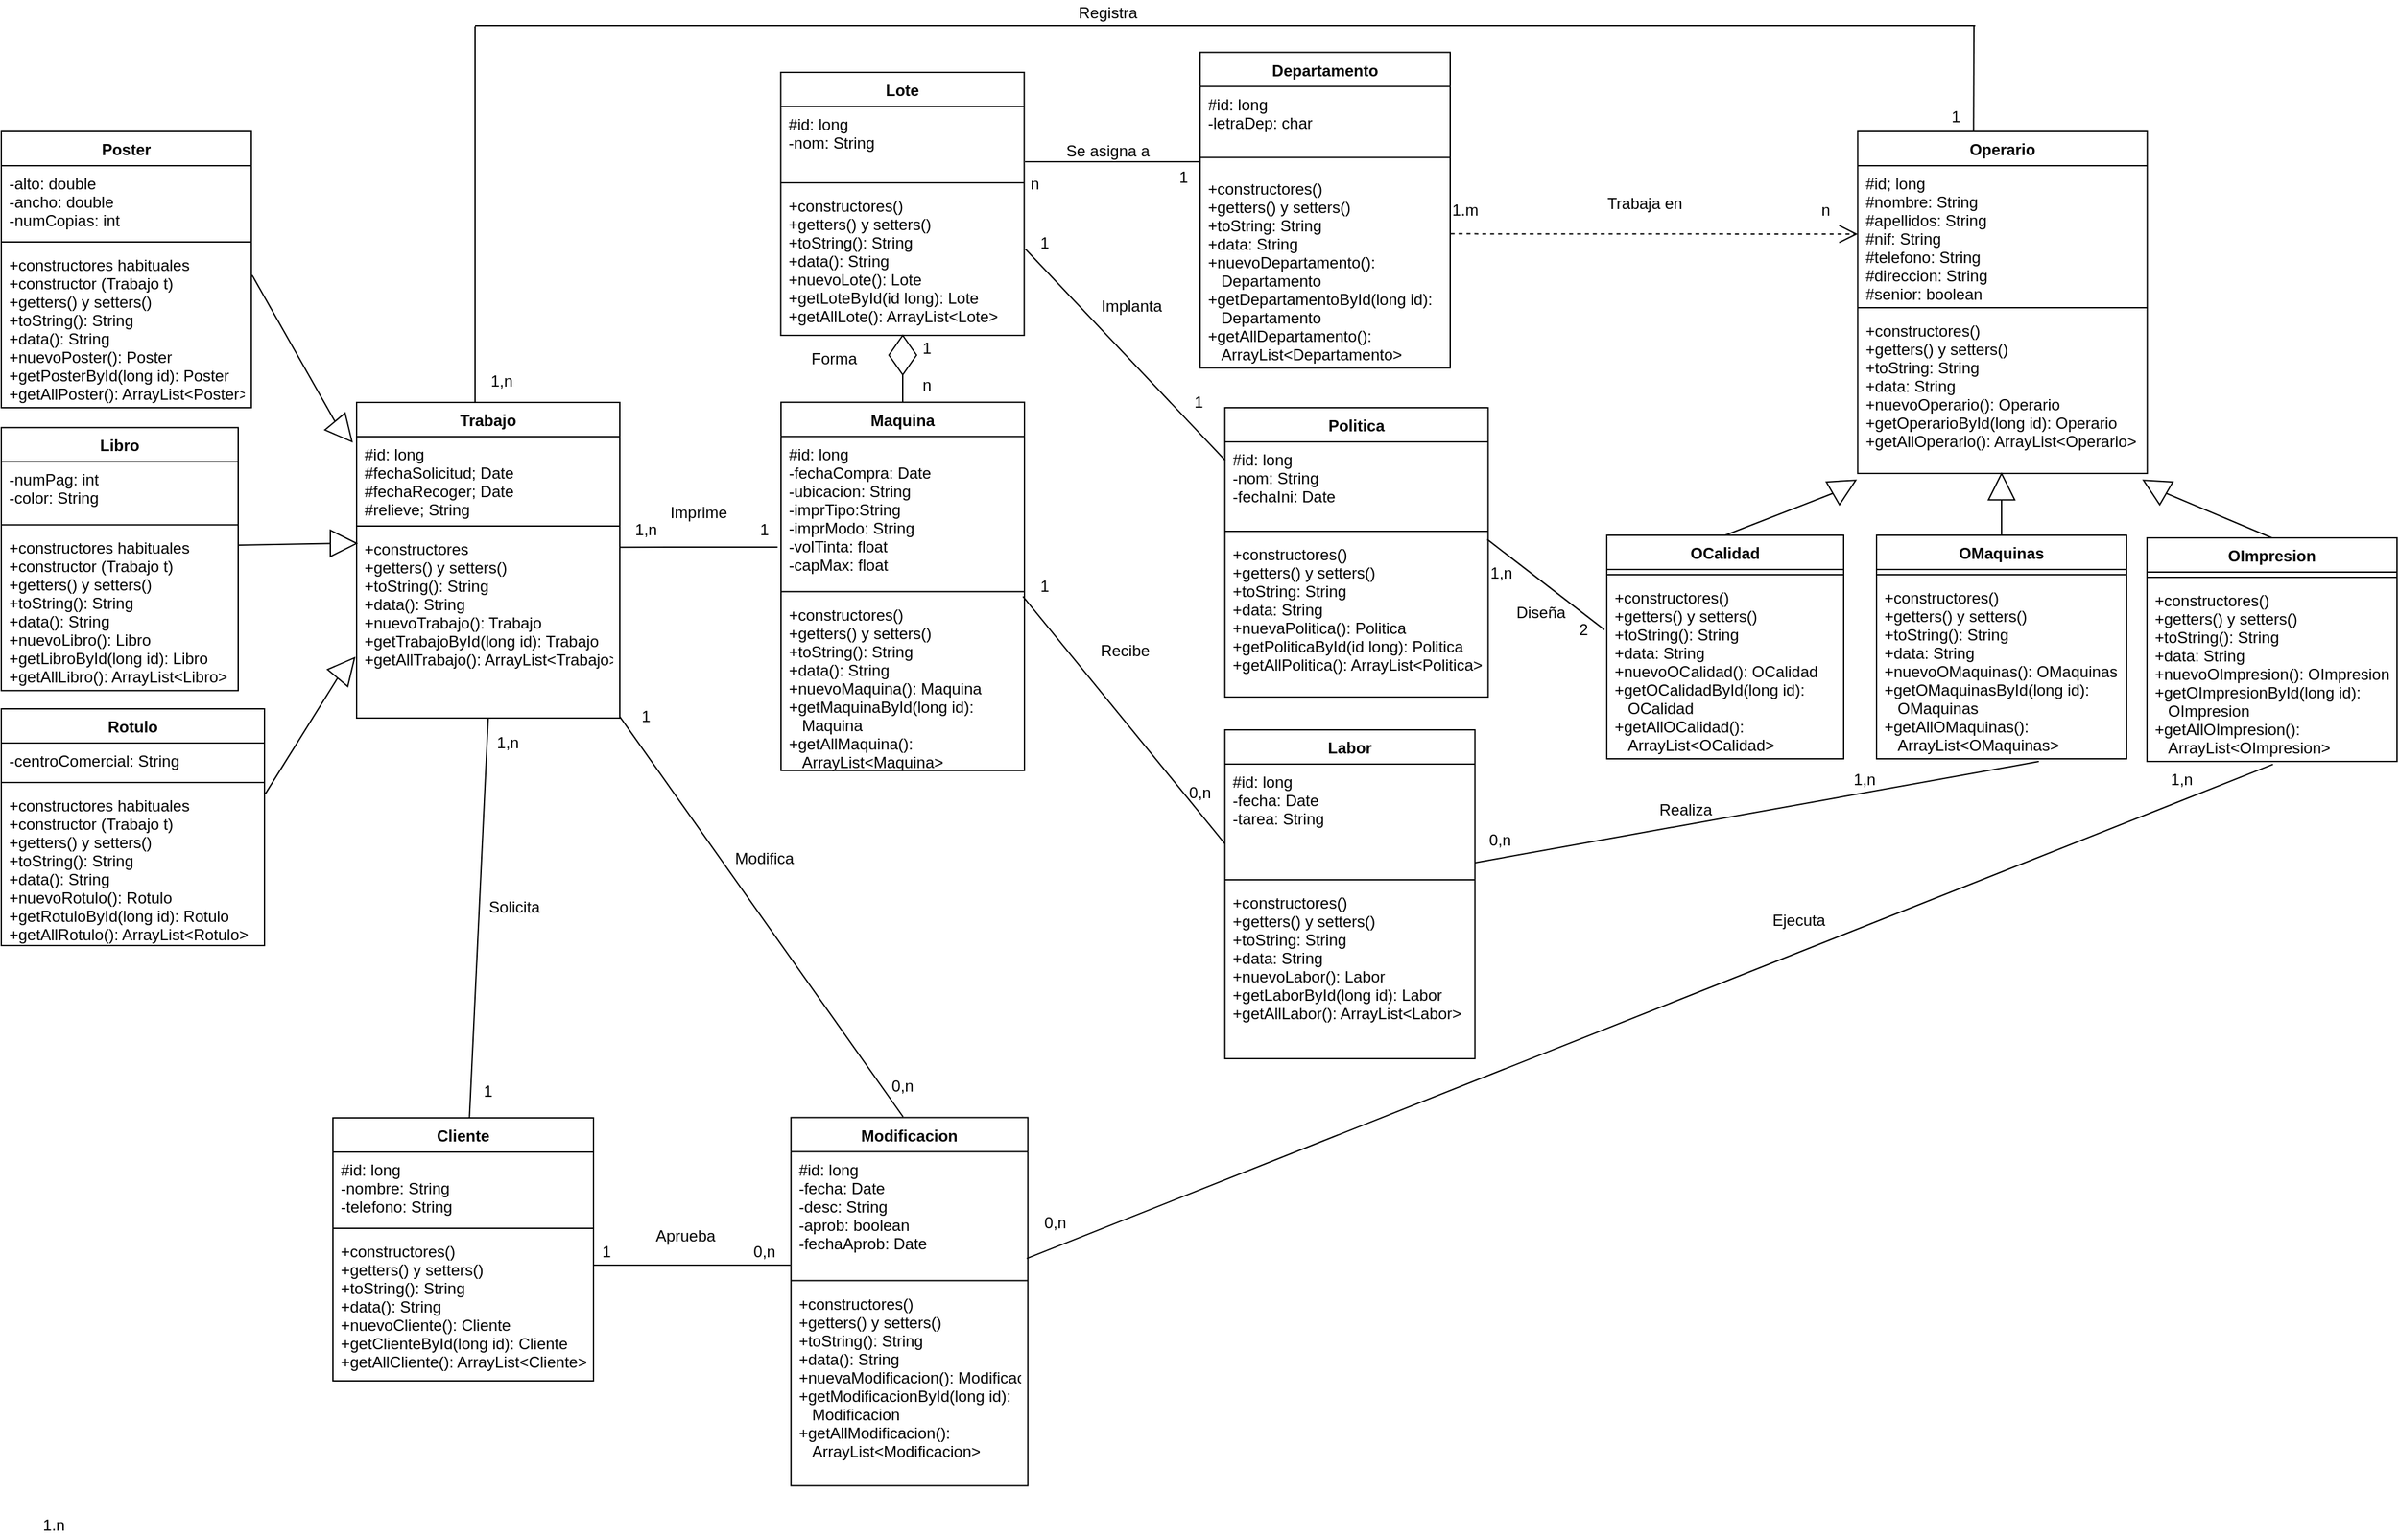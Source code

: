 <mxfile version="12.3.0" type="device" pages="1"><diagram id="FINPR5G2HzoAXYaAKj14" name="Page-1"><mxGraphModel dx="3690" dy="1213" grid="1" gridSize="10" guides="1" tooltips="1" connect="1" arrows="1" fold="1" page="1" pageScale="1" pageWidth="3300" pageHeight="2339" math="0" shadow="0"><root><mxCell id="0"/><mxCell id="1" parent="0"/><mxCell id="1oXscA4LE7z4bwvGvyT2-3" value="Trabajo" style="swimlane;fontStyle=1;align=center;verticalAlign=top;childLayout=stackLayout;horizontal=1;startSize=26;horizontalStack=0;resizeParent=1;resizeParentMax=0;resizeLast=0;collapsible=1;marginBottom=0;" parent="1" vertex="1"><mxGeometry x="350" y="336" width="200" height="240" as="geometry"><mxRectangle x="310" y="308" width="70" height="26" as="alternateBounds"/></mxGeometry></mxCell><mxCell id="1oXscA4LE7z4bwvGvyT2-4" value="#id: long&#10;#fechaSolicitud; Date&#10;#fechaRecoger; Date&#10;#relieve; String&#10;" style="text;strokeColor=none;fillColor=none;align=left;verticalAlign=top;spacingLeft=4;spacingRight=4;overflow=hidden;rotatable=0;points=[[0,0.5],[1,0.5]];portConstraint=eastwest;" parent="1oXscA4LE7z4bwvGvyT2-3" vertex="1"><mxGeometry y="26" width="200" height="64" as="geometry"/></mxCell><mxCell id="1oXscA4LE7z4bwvGvyT2-5" value="" style="line;strokeWidth=1;fillColor=none;align=left;verticalAlign=middle;spacingTop=-1;spacingLeft=3;spacingRight=3;rotatable=0;labelPosition=right;points=[];portConstraint=eastwest;" parent="1oXscA4LE7z4bwvGvyT2-3" vertex="1"><mxGeometry y="90" width="200" height="8" as="geometry"/></mxCell><mxCell id="1oXscA4LE7z4bwvGvyT2-6" value="+constructores&#10;+getters() y setters()&#10;+toString(): String&#10;+data(): String&#10;+nuevoTrabajo(): Trabajo&#10;+getTrabajoById(long id): Trabajo&#10;+getAllTrabajo(): ArrayList&lt;Trabajo&gt;" style="text;strokeColor=none;fillColor=none;align=left;verticalAlign=top;spacingLeft=4;spacingRight=4;overflow=hidden;rotatable=0;points=[[0,0.5],[1,0.5]];portConstraint=eastwest;" parent="1oXscA4LE7z4bwvGvyT2-3" vertex="1"><mxGeometry y="98" width="200" height="142" as="geometry"/></mxCell><mxCell id="1oXscA4LE7z4bwvGvyT2-8" value="Rotulo" style="swimlane;fontStyle=1;align=center;verticalAlign=top;childLayout=stackLayout;horizontal=1;startSize=26;horizontalStack=0;resizeParent=1;resizeParentMax=0;resizeLast=0;collapsible=1;marginBottom=0;" parent="1" vertex="1"><mxGeometry x="80" y="569" width="200" height="180" as="geometry"><mxRectangle x="85" y="520" width="70" height="26" as="alternateBounds"/></mxGeometry></mxCell><mxCell id="1oXscA4LE7z4bwvGvyT2-9" value="-centroComercial: String" style="text;strokeColor=none;fillColor=none;align=left;verticalAlign=top;spacingLeft=4;spacingRight=4;overflow=hidden;rotatable=0;points=[[0,0.5],[1,0.5]];portConstraint=eastwest;" parent="1oXscA4LE7z4bwvGvyT2-8" vertex="1"><mxGeometry y="26" width="200" height="26" as="geometry"/></mxCell><mxCell id="1oXscA4LE7z4bwvGvyT2-10" value="" style="line;strokeWidth=1;fillColor=none;align=left;verticalAlign=middle;spacingTop=-1;spacingLeft=3;spacingRight=3;rotatable=0;labelPosition=right;points=[];portConstraint=eastwest;" parent="1oXscA4LE7z4bwvGvyT2-8" vertex="1"><mxGeometry y="52" width="200" height="8" as="geometry"/></mxCell><mxCell id="1oXscA4LE7z4bwvGvyT2-11" value="+constructores habituales&#10;+constructor (Trabajo t)&#10;+getters() y setters()&#10;+toString(): String&#10;+data(): String&#10;+nuevoRotulo(): Rotulo&#10;+getRotuloById(long id): Rotulo&#10;+getAllRotulo(): ArrayList&lt;Rotulo&gt;" style="text;strokeColor=none;fillColor=none;align=left;verticalAlign=top;spacingLeft=4;spacingRight=4;overflow=hidden;rotatable=0;points=[[0,0.5],[1,0.5]];portConstraint=eastwest;" parent="1oXscA4LE7z4bwvGvyT2-8" vertex="1"><mxGeometry y="60" width="200" height="120" as="geometry"/></mxCell><mxCell id="1oXscA4LE7z4bwvGvyT2-12" value="Poster&#10;" style="swimlane;fontStyle=1;align=center;verticalAlign=top;childLayout=stackLayout;horizontal=1;startSize=26;horizontalStack=0;resizeParent=1;resizeParentMax=0;resizeLast=0;collapsible=1;marginBottom=0;" parent="1" vertex="1"><mxGeometry x="80" y="130" width="190" height="210" as="geometry"><mxRectangle x="80" y="80" width="70" height="26" as="alternateBounds"/></mxGeometry></mxCell><mxCell id="1oXscA4LE7z4bwvGvyT2-13" value="-alto: double&#10;-ancho: double&#10;-numCopias: int" style="text;strokeColor=none;fillColor=none;align=left;verticalAlign=top;spacingLeft=4;spacingRight=4;overflow=hidden;rotatable=0;points=[[0,0.5],[1,0.5]];portConstraint=eastwest;" parent="1oXscA4LE7z4bwvGvyT2-12" vertex="1"><mxGeometry y="26" width="190" height="54" as="geometry"/></mxCell><mxCell id="1oXscA4LE7z4bwvGvyT2-14" value="" style="line;strokeWidth=1;fillColor=none;align=left;verticalAlign=middle;spacingTop=-1;spacingLeft=3;spacingRight=3;rotatable=0;labelPosition=right;points=[];portConstraint=eastwest;" parent="1oXscA4LE7z4bwvGvyT2-12" vertex="1"><mxGeometry y="80" width="190" height="8" as="geometry"/></mxCell><mxCell id="1oXscA4LE7z4bwvGvyT2-15" value="+constructores habituales&#10;+constructor (Trabajo t)&#10;+getters() y setters()&#10;+toString(): String&#10;+data(): String&#10;+nuevoPoster(): Poster&#10;+getPosterById(long id): Poster&#10;+getAllPoster(): ArrayList&lt;Poster&gt;" style="text;strokeColor=none;fillColor=none;align=left;verticalAlign=top;spacingLeft=4;spacingRight=4;overflow=hidden;rotatable=0;points=[[0,0.5],[1,0.5]];portConstraint=eastwest;" parent="1oXscA4LE7z4bwvGvyT2-12" vertex="1"><mxGeometry y="88" width="190" height="122" as="geometry"/></mxCell><mxCell id="1oXscA4LE7z4bwvGvyT2-27" value="Cliente" style="swimlane;fontStyle=1;align=center;verticalAlign=top;childLayout=stackLayout;horizontal=1;startSize=26;horizontalStack=0;resizeParent=1;resizeParentMax=0;resizeLast=0;collapsible=1;marginBottom=0;" parent="1" vertex="1"><mxGeometry x="332" y="880" width="198" height="200" as="geometry"><mxRectangle x="380" y="20" width="70" height="26" as="alternateBounds"/></mxGeometry></mxCell><mxCell id="1oXscA4LE7z4bwvGvyT2-31" value="#id: long&#10;-nombre: String&#10;-telefono: String" style="text;strokeColor=none;fillColor=none;align=left;verticalAlign=top;spacingLeft=4;spacingRight=4;overflow=hidden;rotatable=0;points=[[0,0.5],[1,0.5]];portConstraint=eastwest;" parent="1oXscA4LE7z4bwvGvyT2-27" vertex="1"><mxGeometry y="26" width="198" height="54" as="geometry"/></mxCell><mxCell id="1oXscA4LE7z4bwvGvyT2-29" value="" style="line;strokeWidth=1;fillColor=none;align=left;verticalAlign=middle;spacingTop=-1;spacingLeft=3;spacingRight=3;rotatable=0;labelPosition=right;points=[];portConstraint=eastwest;" parent="1oXscA4LE7z4bwvGvyT2-27" vertex="1"><mxGeometry y="80" width="198" height="8" as="geometry"/></mxCell><mxCell id="1oXscA4LE7z4bwvGvyT2-30" value="+constructores()&#10;+getters() y setters()&#10;+toString(): String&#10;+data(): String&#10;+nuevoCliente(): Cliente&#10;+getClienteById(long id): Cliente&#10;+getAllCliente(): ArrayList&lt;Cliente&gt;" style="text;strokeColor=none;fillColor=none;align=left;verticalAlign=top;spacingLeft=4;spacingRight=4;overflow=hidden;rotatable=0;points=[[0,0.5],[1,0.5]];portConstraint=eastwest;" parent="1oXscA4LE7z4bwvGvyT2-27" vertex="1"><mxGeometry y="88" width="198" height="112" as="geometry"/></mxCell><mxCell id="1oXscA4LE7z4bwvGvyT2-33" value="Maquina" style="swimlane;fontStyle=1;align=center;verticalAlign=top;childLayout=stackLayout;horizontal=1;startSize=26;horizontalStack=0;resizeParent=1;resizeParentMax=0;resizeLast=0;collapsible=1;marginBottom=0;" parent="1" vertex="1"><mxGeometry x="672.5" y="335.9" width="185" height="280" as="geometry"><mxRectangle x="580" y="304.9" width="80" height="26" as="alternateBounds"/></mxGeometry></mxCell><mxCell id="1oXscA4LE7z4bwvGvyT2-34" value="#id: long&#10;-fechaCompra: Date&#10;-ubicacion: String&#10;-imprTipo:String&#10;-imprModo: String&#10;-volTinta: float&#10;-capMax: float&#10;&#10;&#10;" style="text;strokeColor=none;fillColor=none;align=left;verticalAlign=top;spacingLeft=4;spacingRight=4;overflow=hidden;rotatable=0;points=[[0,0.5],[1,0.5]];portConstraint=eastwest;" parent="1oXscA4LE7z4bwvGvyT2-33" vertex="1"><mxGeometry y="26" width="185" height="114" as="geometry"/></mxCell><mxCell id="1oXscA4LE7z4bwvGvyT2-35" value="" style="line;strokeWidth=1;fillColor=none;align=left;verticalAlign=middle;spacingTop=-1;spacingLeft=3;spacingRight=3;rotatable=0;labelPosition=right;points=[];portConstraint=eastwest;" parent="1oXscA4LE7z4bwvGvyT2-33" vertex="1"><mxGeometry y="140" width="185" height="8" as="geometry"/></mxCell><mxCell id="1oXscA4LE7z4bwvGvyT2-36" value="+constructores()&#10;+getters() y setters()&#10;+toString(): String&#10;+data(): String&#10;+nuevoMaquina(): Maquina&#10;+getMaquinaById(long id): &#10;   Maquina&#10;+getAllMaquina(): &#10;   ArrayList&lt;Maquina&gt;&#10;" style="text;strokeColor=none;fillColor=none;align=left;verticalAlign=top;spacingLeft=4;spacingRight=4;overflow=hidden;rotatable=0;points=[[0,0.5],[1,0.5]];portConstraint=eastwest;" parent="1oXscA4LE7z4bwvGvyT2-33" vertex="1"><mxGeometry y="148" width="185" height="132" as="geometry"/></mxCell><mxCell id="1oXscA4LE7z4bwvGvyT2-38" value="Lote" style="swimlane;fontStyle=1;align=center;verticalAlign=top;childLayout=stackLayout;horizontal=1;startSize=26;horizontalStack=0;resizeParent=1;resizeParentMax=0;resizeLast=0;collapsible=1;marginBottom=0;" parent="1" vertex="1"><mxGeometry x="672.3" y="85" width="185" height="200" as="geometry"><mxRectangle x="559.8" y="80" width="60" height="26" as="alternateBounds"/></mxGeometry></mxCell><mxCell id="1oXscA4LE7z4bwvGvyT2-39" value="#id: long&#10;-nom: String&#10;" style="text;strokeColor=none;fillColor=none;align=left;verticalAlign=top;spacingLeft=4;spacingRight=4;overflow=hidden;rotatable=0;points=[[0,0.5],[1,0.5]];portConstraint=eastwest;" parent="1oXscA4LE7z4bwvGvyT2-38" vertex="1"><mxGeometry y="26" width="185" height="54" as="geometry"/></mxCell><mxCell id="1oXscA4LE7z4bwvGvyT2-40" value="" style="line;strokeWidth=1;fillColor=none;align=left;verticalAlign=middle;spacingTop=-1;spacingLeft=3;spacingRight=3;rotatable=0;labelPosition=right;points=[];portConstraint=eastwest;" parent="1oXscA4LE7z4bwvGvyT2-38" vertex="1"><mxGeometry y="80" width="185" height="8" as="geometry"/></mxCell><mxCell id="1oXscA4LE7z4bwvGvyT2-41" value="+constructores()&#10;+getters() y setters()&#10;+toString(): String&#10;+data(): String&#10;+nuevoLote(): Lote&#10;+getLoteById(id long): Lote&#10;+getAllLote(): ArrayList&lt;Lote&gt;" style="text;strokeColor=none;fillColor=none;align=left;verticalAlign=top;spacingLeft=4;spacingRight=4;overflow=hidden;rotatable=0;points=[[0,0.5],[1,0.5]];portConstraint=eastwest;" parent="1oXscA4LE7z4bwvGvyT2-38" vertex="1"><mxGeometry y="88" width="185" height="112" as="geometry"/></mxCell><mxCell id="B73v2lXdH34x8dakDg6a-5" value="Libro" style="swimlane;fontStyle=1;align=center;verticalAlign=top;childLayout=stackLayout;horizontal=1;startSize=26;horizontalStack=0;resizeParent=1;resizeParentMax=0;resizeLast=0;collapsible=1;marginBottom=0;" parent="1" vertex="1"><mxGeometry x="80" y="355.1" width="180" height="200" as="geometry"><mxRectangle x="85" y="308.1" width="60" height="26" as="alternateBounds"/></mxGeometry></mxCell><mxCell id="B73v2lXdH34x8dakDg6a-6" value="-numPag: int&#10;-color: String" style="text;strokeColor=none;fillColor=none;align=left;verticalAlign=top;spacingLeft=4;spacingRight=4;overflow=hidden;rotatable=0;points=[[0,0.5],[1,0.5]];portConstraint=eastwest;" parent="B73v2lXdH34x8dakDg6a-5" vertex="1"><mxGeometry y="26" width="180" height="44" as="geometry"/></mxCell><mxCell id="B73v2lXdH34x8dakDg6a-7" value="" style="line;strokeWidth=1;fillColor=none;align=left;verticalAlign=middle;spacingTop=-1;spacingLeft=3;spacingRight=3;rotatable=0;labelPosition=right;points=[];portConstraint=eastwest;" parent="B73v2lXdH34x8dakDg6a-5" vertex="1"><mxGeometry y="70" width="180" height="8" as="geometry"/></mxCell><mxCell id="B73v2lXdH34x8dakDg6a-8" value="+constructores habituales&#10;+constructor (Trabajo t)&#10;+getters() y setters()&#10;+toString(): String&#10;+data(): String&#10;+nuevoLibro(): Libro&#10;+getLibroById(long id): Libro&#10;+getAllLibro(): ArrayList&lt;Libro&gt;" style="text;strokeColor=none;fillColor=none;align=left;verticalAlign=top;spacingLeft=4;spacingRight=4;overflow=hidden;rotatable=0;points=[[0,0.5],[1,0.5]];portConstraint=eastwest;" parent="B73v2lXdH34x8dakDg6a-5" vertex="1"><mxGeometry y="78" width="180" height="122" as="geometry"/></mxCell><mxCell id="B73v2lXdH34x8dakDg6a-9" value="Departamento" style="swimlane;fontStyle=1;align=center;verticalAlign=top;childLayout=stackLayout;horizontal=1;startSize=26;horizontalStack=0;resizeParent=1;resizeParentMax=0;resizeLast=0;collapsible=1;marginBottom=0;" parent="1" vertex="1"><mxGeometry x="991" y="69.8" width="190" height="240" as="geometry"><mxRectangle x="820" y="79.8" width="110" height="26" as="alternateBounds"/></mxGeometry></mxCell><mxCell id="B73v2lXdH34x8dakDg6a-10" value="#id: long&#10;-letraDep: char" style="text;strokeColor=none;fillColor=none;align=left;verticalAlign=top;spacingLeft=4;spacingRight=4;overflow=hidden;rotatable=0;points=[[0,0.5],[1,0.5]];portConstraint=eastwest;" parent="B73v2lXdH34x8dakDg6a-9" vertex="1"><mxGeometry y="26" width="190" height="44" as="geometry"/></mxCell><mxCell id="B73v2lXdH34x8dakDg6a-11" value="" style="line;strokeWidth=1;fillColor=none;align=left;verticalAlign=middle;spacingTop=-1;spacingLeft=3;spacingRight=3;rotatable=0;labelPosition=right;points=[];portConstraint=eastwest;" parent="B73v2lXdH34x8dakDg6a-9" vertex="1"><mxGeometry y="70" width="190" height="20" as="geometry"/></mxCell><mxCell id="B73v2lXdH34x8dakDg6a-12" value="+constructores()&#10;+getters() y setters()&#10;+toString: String&#10;+data: String&#10;+nuevoDepartamento(): &#10;   Departamento&#10;+getDepartamentoById(long id):&#10;   Departamento&#10;+getAllDepartamento():&#10;   ArrayList&lt;Departamento&gt;" style="text;strokeColor=none;fillColor=none;align=left;verticalAlign=top;spacingLeft=4;spacingRight=4;overflow=hidden;rotatable=0;points=[[0,0.5],[1,0.5]];portConstraint=eastwest;" parent="B73v2lXdH34x8dakDg6a-9" vertex="1"><mxGeometry y="90" width="190" height="150" as="geometry"/></mxCell><mxCell id="B73v2lXdH34x8dakDg6a-13" value="Operario" style="swimlane;fontStyle=1;align=center;verticalAlign=top;childLayout=stackLayout;horizontal=1;startSize=26;horizontalStack=0;resizeParent=1;resizeParentMax=0;resizeLast=0;collapsible=1;marginBottom=0;" parent="1" vertex="1"><mxGeometry x="1490.7" y="130" width="220" height="260" as="geometry"><mxRectangle x="1055.2" y="282" width="80" height="26" as="alternateBounds"/></mxGeometry></mxCell><mxCell id="B73v2lXdH34x8dakDg6a-14" value="#id; long&#10;#nombre: String&#10;#apellidos: String&#10;#nif: String&#10;#telefono: String&#10;#direccion: String&#10;#senior: boolean" style="text;strokeColor=none;fillColor=none;align=left;verticalAlign=top;spacingLeft=4;spacingRight=4;overflow=hidden;rotatable=0;points=[[0,0.5],[1,0.5]];portConstraint=eastwest;" parent="B73v2lXdH34x8dakDg6a-13" vertex="1"><mxGeometry y="26" width="220" height="104" as="geometry"/></mxCell><mxCell id="B73v2lXdH34x8dakDg6a-15" value="" style="line;strokeWidth=1;fillColor=none;align=left;verticalAlign=middle;spacingTop=-1;spacingLeft=3;spacingRight=3;rotatable=0;labelPosition=right;points=[];portConstraint=eastwest;" parent="B73v2lXdH34x8dakDg6a-13" vertex="1"><mxGeometry y="130" width="220" height="8" as="geometry"/></mxCell><mxCell id="B73v2lXdH34x8dakDg6a-16" value="+constructores()&#10;+getters() y setters()&#10;+toString: String&#10;+data: String&#10;+nuevoOperario(): Operario&#10;+getOperarioById(long id): Operario&#10;+getAllOperario(): ArrayList&lt;Operario&gt;" style="text;strokeColor=none;fillColor=none;align=left;verticalAlign=top;spacingLeft=4;spacingRight=4;overflow=hidden;rotatable=0;points=[[0,0.5],[1,0.5]];portConstraint=eastwest;" parent="B73v2lXdH34x8dakDg6a-13" vertex="1"><mxGeometry y="138" width="220" height="122" as="geometry"/></mxCell><mxCell id="B73v2lXdH34x8dakDg6a-17" value="OImpresion" style="swimlane;fontStyle=1;align=center;verticalAlign=top;childLayout=stackLayout;horizontal=1;startSize=26;horizontalStack=0;resizeParent=1;resizeParentMax=0;resizeLast=0;collapsible=1;marginBottom=0;" parent="1" vertex="1"><mxGeometry x="1710.5" y="439" width="190" height="170" as="geometry"><mxRectangle x="849.8" y="470" width="130" height="26" as="alternateBounds"/></mxGeometry></mxCell><mxCell id="B73v2lXdH34x8dakDg6a-19" value="" style="line;strokeWidth=1;fillColor=none;align=left;verticalAlign=middle;spacingTop=-1;spacingLeft=3;spacingRight=3;rotatable=0;labelPosition=right;points=[];portConstraint=eastwest;" parent="B73v2lXdH34x8dakDg6a-17" vertex="1"><mxGeometry y="26" width="190" height="8" as="geometry"/></mxCell><mxCell id="B73v2lXdH34x8dakDg6a-20" value="+constructores()&#10;+getters() y setters()&#10;+toString(): String&#10;+data: String&#10;+nuevoOImpresion(): OImpresion&#10;+getOImpresionById(long id):&#10;   OImpresion&#10;+getAllOImpresion(): &#10;   ArrayList&lt;OImpresion&gt;" style="text;strokeColor=none;fillColor=none;align=left;verticalAlign=top;spacingLeft=4;spacingRight=4;overflow=hidden;rotatable=0;points=[[0,0.5],[1,0.5]];portConstraint=eastwest;" parent="B73v2lXdH34x8dakDg6a-17" vertex="1"><mxGeometry y="34" width="190" height="136" as="geometry"/></mxCell><mxCell id="B73v2lXdH34x8dakDg6a-22" value="OMaquinas" style="swimlane;fontStyle=1;align=center;verticalAlign=top;childLayout=stackLayout;horizontal=1;startSize=26;horizontalStack=0;resizeParent=1;resizeParentMax=0;resizeLast=0;collapsible=1;marginBottom=0;" parent="1" vertex="1"><mxGeometry x="1505" y="437" width="190" height="170" as="geometry"><mxRectangle x="1025.2" y="472" width="130" height="26" as="alternateBounds"/></mxGeometry></mxCell><mxCell id="B73v2lXdH34x8dakDg6a-24" value="" style="line;strokeWidth=1;fillColor=none;align=left;verticalAlign=middle;spacingTop=-1;spacingLeft=3;spacingRight=3;rotatable=0;labelPosition=right;points=[];portConstraint=eastwest;" parent="B73v2lXdH34x8dakDg6a-22" vertex="1"><mxGeometry y="26" width="190" height="8" as="geometry"/></mxCell><mxCell id="B73v2lXdH34x8dakDg6a-25" value="+constructores()&#10;+getters() y setters()&#10;+toString(): String&#10;+data: String&#10;+nuevoOMaquinas(): OMaquinas&#10;+getOMaquinasById(long id):&#10;   OMaquinas&#10;+getAllOMaquinas(): &#10;   ArrayList&lt;OMaquinas&gt;&#10;" style="text;strokeColor=none;fillColor=none;align=left;verticalAlign=top;spacingLeft=4;spacingRight=4;overflow=hidden;rotatable=0;points=[[0,0.5],[1,0.5]];portConstraint=eastwest;" parent="B73v2lXdH34x8dakDg6a-22" vertex="1"><mxGeometry y="34" width="190" height="136" as="geometry"/></mxCell><mxCell id="B73v2lXdH34x8dakDg6a-26" value="OCalidad" style="swimlane;fontStyle=1;align=center;verticalAlign=top;childLayout=stackLayout;horizontal=1;startSize=26;horizontalStack=0;resizeParent=1;resizeParentMax=0;resizeLast=0;collapsible=1;marginBottom=0;" parent="1" vertex="1"><mxGeometry x="1300" y="437" width="180" height="170" as="geometry"><mxRectangle x="1240" y="470" width="120" height="26" as="alternateBounds"/></mxGeometry></mxCell><mxCell id="B73v2lXdH34x8dakDg6a-28" value="" style="line;strokeWidth=1;fillColor=none;align=left;verticalAlign=middle;spacingTop=-1;spacingLeft=3;spacingRight=3;rotatable=0;labelPosition=right;points=[];portConstraint=eastwest;" parent="B73v2lXdH34x8dakDg6a-26" vertex="1"><mxGeometry y="26" width="180" height="8" as="geometry"/></mxCell><mxCell id="B73v2lXdH34x8dakDg6a-29" value="+constructores()&#10;+getters() y setters()&#10;+toString(): String&#10;+data: String&#10;+nuevoOCalidad(): OCalidad&#10;+getOCalidadById(long id):&#10;   OCalidad&#10;+getAllOCalidad(): &#10;   ArrayList&lt;OCalidad&gt;" style="text;strokeColor=none;fillColor=none;align=left;verticalAlign=top;spacingLeft=4;spacingRight=4;overflow=hidden;rotatable=0;points=[[0,0.5],[1,0.5]];portConstraint=eastwest;" parent="B73v2lXdH34x8dakDg6a-26" vertex="1"><mxGeometry y="34" width="180" height="136" as="geometry"/></mxCell><mxCell id="B73v2lXdH34x8dakDg6a-30" value="Labor" style="swimlane;fontStyle=1;align=center;verticalAlign=top;childLayout=stackLayout;horizontal=1;startSize=26;horizontalStack=0;resizeParent=1;resizeParentMax=0;resizeLast=0;collapsible=1;marginBottom=0;" parent="1" vertex="1"><mxGeometry x="1009.8" y="585" width="190" height="250" as="geometry"><mxRectangle x="835.3" y="584" width="60" height="26" as="alternateBounds"/></mxGeometry></mxCell><mxCell id="B73v2lXdH34x8dakDg6a-31" value="#id: long&#10;-fecha: Date&#10;-tarea: String&#10;" style="text;strokeColor=none;fillColor=none;align=left;verticalAlign=top;spacingLeft=4;spacingRight=4;overflow=hidden;rotatable=0;points=[[0,0.5],[1,0.5]];portConstraint=eastwest;" parent="B73v2lXdH34x8dakDg6a-30" vertex="1"><mxGeometry y="26" width="190" height="84" as="geometry"/></mxCell><mxCell id="B73v2lXdH34x8dakDg6a-32" value="" style="line;strokeWidth=1;fillColor=none;align=left;verticalAlign=middle;spacingTop=-1;spacingLeft=3;spacingRight=3;rotatable=0;labelPosition=right;points=[];portConstraint=eastwest;" parent="B73v2lXdH34x8dakDg6a-30" vertex="1"><mxGeometry y="110" width="190" height="8" as="geometry"/></mxCell><mxCell id="B73v2lXdH34x8dakDg6a-33" value="+constructores()&#10;+getters() y setters()&#10;+toString: String&#10;+data: String&#10;+nuevoLabor(): Labor&#10;+getLaborById(long id): Labor&#10;+getAllLabor(): ArrayList&lt;Labor&gt;" style="text;strokeColor=none;fillColor=none;align=left;verticalAlign=top;spacingLeft=4;spacingRight=4;overflow=hidden;rotatable=0;points=[[0,0.5],[1,0.5]];portConstraint=eastwest;" parent="B73v2lXdH34x8dakDg6a-30" vertex="1"><mxGeometry y="118" width="190" height="132" as="geometry"/></mxCell><mxCell id="B73v2lXdH34x8dakDg6a-34" value="Modificacion" style="swimlane;fontStyle=1;align=center;verticalAlign=top;childLayout=stackLayout;horizontal=1;startSize=26;horizontalStack=0;resizeParent=1;resizeParentMax=0;resizeLast=0;collapsible=1;marginBottom=0;" parent="1" vertex="1"><mxGeometry x="680.1" y="879.8" width="180" height="280" as="geometry"><mxRectangle x="589.6" y="609.8" width="100" height="26" as="alternateBounds"/></mxGeometry></mxCell><mxCell id="B73v2lXdH34x8dakDg6a-35" value="#id: long&#10;-fecha: Date&#10;-desc: String&#10;-aprob: boolean&#10;-fechaAprob: Date&#10;" style="text;strokeColor=none;fillColor=none;align=left;verticalAlign=top;spacingLeft=4;spacingRight=4;overflow=hidden;rotatable=0;points=[[0,0.5],[1,0.5]];portConstraint=eastwest;" parent="B73v2lXdH34x8dakDg6a-34" vertex="1"><mxGeometry y="26" width="180" height="94" as="geometry"/></mxCell><mxCell id="B73v2lXdH34x8dakDg6a-36" value="" style="line;strokeWidth=1;fillColor=none;align=left;verticalAlign=middle;spacingTop=-1;spacingLeft=3;spacingRight=3;rotatable=0;labelPosition=right;points=[];portConstraint=eastwest;" parent="B73v2lXdH34x8dakDg6a-34" vertex="1"><mxGeometry y="120" width="180" height="8" as="geometry"/></mxCell><mxCell id="B73v2lXdH34x8dakDg6a-37" value="+constructores()&#10;+getters() y setters()&#10;+toString(): String&#10;+data(): String&#10;+nuevaModificacion(): Modificacion&#10;+getModificacionById(long id): &#10;   Modificacion&#10;+getAllModificacion(): &#10;   ArrayList&lt;Modificacion&gt;" style="text;strokeColor=none;fillColor=none;align=left;verticalAlign=top;spacingLeft=4;spacingRight=4;overflow=hidden;rotatable=0;points=[[0,0.5],[1,0.5]];portConstraint=eastwest;" parent="B73v2lXdH34x8dakDg6a-34" vertex="1"><mxGeometry y="128" width="180" height="152" as="geometry"/></mxCell><mxCell id="B73v2lXdH34x8dakDg6a-38" value="Politica" style="swimlane;fontStyle=1;align=center;verticalAlign=top;childLayout=stackLayout;horizontal=1;startSize=26;horizontalStack=0;resizeParent=1;resizeParentMax=0;resizeLast=0;collapsible=1;marginBottom=0;" parent="1" vertex="1"><mxGeometry x="1009.8" y="340" width="200" height="220" as="geometry"><mxRectangle x="1049.8" y="584" width="70" height="26" as="alternateBounds"/></mxGeometry></mxCell><mxCell id="B73v2lXdH34x8dakDg6a-39" value="#id: long&#10;-nom: String&#10;-fechaIni: Date&#10;" style="text;strokeColor=none;fillColor=none;align=left;verticalAlign=top;spacingLeft=4;spacingRight=4;overflow=hidden;rotatable=0;points=[[0,0.5],[1,0.5]];portConstraint=eastwest;" parent="B73v2lXdH34x8dakDg6a-38" vertex="1"><mxGeometry y="26" width="200" height="64" as="geometry"/></mxCell><mxCell id="B73v2lXdH34x8dakDg6a-40" value="" style="line;strokeWidth=1;fillColor=none;align=left;verticalAlign=middle;spacingTop=-1;spacingLeft=3;spacingRight=3;rotatable=0;labelPosition=right;points=[];portConstraint=eastwest;" parent="B73v2lXdH34x8dakDg6a-38" vertex="1"><mxGeometry y="90" width="200" height="8" as="geometry"/></mxCell><mxCell id="B73v2lXdH34x8dakDg6a-41" value="+constructores()&#10;+getters() y setters()&#10;+toString: String&#10;+data: String &#10;+nuevaPolitica(): Politica&#10;+getPoliticaById(id long): Politica&#10;+getAllPolitica(): ArrayList&lt;Politica&gt;" style="text;strokeColor=none;fillColor=none;align=left;verticalAlign=top;spacingLeft=4;spacingRight=4;overflow=hidden;rotatable=0;points=[[0,0.5],[1,0.5]];portConstraint=eastwest;" parent="B73v2lXdH34x8dakDg6a-38" vertex="1"><mxGeometry y="98" width="200" height="122" as="geometry"/></mxCell><mxCell id="XLXHDITQY2P4VodOv5Uc-3" value="" style="triangle;whiteSpace=wrap;html=1;rotation=50;" parent="1" vertex="1"><mxGeometry x="330" y="348.147" width="20" height="20" as="geometry"/></mxCell><mxCell id="XLXHDITQY2P4VodOv5Uc-4" value="" style="triangle;whiteSpace=wrap;html=1;" parent="1" vertex="1"><mxGeometry x="330" y="433.147" width="20" height="20" as="geometry"/></mxCell><mxCell id="XLXHDITQY2P4VodOv5Uc-5" value="" style="triangle;whiteSpace=wrap;html=1;rotation=-50;" parent="1" vertex="1"><mxGeometry x="332" y="527.853" width="20" height="20" as="geometry"/></mxCell><mxCell id="XLXHDITQY2P4VodOv5Uc-6" value="" style="endArrow=none;html=1;entryX=1.003;entryY=0.039;entryDx=0;entryDy=0;entryPerimeter=0;exitX=0;exitY=0.5;exitDx=0;exitDy=0;" parent="1" source="XLXHDITQY2P4VodOv5Uc-5" target="1oXscA4LE7z4bwvGvyT2-11" edge="1"><mxGeometry width="50" height="50" relative="1" as="geometry"><mxPoint x="330" y="540" as="sourcePoint"/><mxPoint x="130" y="1140" as="targetPoint"/></mxGeometry></mxCell><mxCell id="XLXHDITQY2P4VodOv5Uc-7" value="" style="endArrow=none;html=1;entryX=0.999;entryY=0.093;entryDx=0;entryDy=0;entryPerimeter=0;" parent="1" source="XLXHDITQY2P4VodOv5Uc-4" target="B73v2lXdH34x8dakDg6a-8" edge="1"><mxGeometry width="50" height="50" relative="1" as="geometry"><mxPoint x="328" y="444" as="sourcePoint"/><mxPoint x="265" y="444" as="targetPoint"/></mxGeometry></mxCell><mxCell id="XLXHDITQY2P4VodOv5Uc-9" value="" style="endArrow=none;html=1;entryX=1.003;entryY=0.174;entryDx=0;entryDy=0;entryPerimeter=0;exitX=0;exitY=0.5;exitDx=0;exitDy=0;" parent="1" source="XLXHDITQY2P4VodOv5Uc-3" target="1oXscA4LE7z4bwvGvyT2-15" edge="1"><mxGeometry width="50" height="50" relative="1" as="geometry"><mxPoint x="330" y="350" as="sourcePoint"/><mxPoint x="267" y="358" as="targetPoint"/></mxGeometry></mxCell><mxCell id="XLXHDITQY2P4VodOv5Uc-10" value="" style="endArrow=none;html=1;entryX=0.5;entryY=0;entryDx=0;entryDy=0;exitX=0;exitY=0.5;exitDx=0;exitDy=0;" parent="1" source="XLXHDITQY2P4VodOv5Uc-16" target="B73v2lXdH34x8dakDg6a-17" edge="1"><mxGeometry width="50" height="50" relative="1" as="geometry"><mxPoint x="1670.5" y="405" as="sourcePoint"/><mxPoint x="651.04" y="247.488" as="targetPoint"/></mxGeometry></mxCell><mxCell id="XLXHDITQY2P4VodOv5Uc-11" value="" style="endArrow=none;html=1;entryX=0.5;entryY=0;entryDx=0;entryDy=0;exitX=0;exitY=0.5;exitDx=0;exitDy=0;" parent="1" source="XLXHDITQY2P4VodOv5Uc-15" target="B73v2lXdH34x8dakDg6a-22" edge="1"><mxGeometry width="50" height="50" relative="1" as="geometry"><mxPoint x="1550.5" y="430" as="sourcePoint"/><mxPoint x="661.04" y="257.488" as="targetPoint"/></mxGeometry></mxCell><mxCell id="XLXHDITQY2P4VodOv5Uc-12" value="" style="endArrow=none;html=1;entryX=0.5;entryY=0;entryDx=0;entryDy=0;exitX=0;exitY=0.5;exitDx=0;exitDy=0;" parent="1" source="XLXHDITQY2P4VodOv5Uc-13" target="B73v2lXdH34x8dakDg6a-26" edge="1"><mxGeometry width="50" height="50" relative="1" as="geometry"><mxPoint x="1780.5" y="400" as="sourcePoint"/><mxPoint x="671.04" y="267.488" as="targetPoint"/></mxGeometry></mxCell><mxCell id="XLXHDITQY2P4VodOv5Uc-13" value="" style="triangle;whiteSpace=wrap;html=1;rotation=-30;" parent="1" vertex="1"><mxGeometry x="1470.5" y="390.147" width="20" height="20" as="geometry"/></mxCell><mxCell id="XLXHDITQY2P4VodOv5Uc-15" value="" style="triangle;whiteSpace=wrap;html=1;rotation=-90;" parent="1" vertex="1"><mxGeometry x="1590" y="390.147" width="20" height="20" as="geometry"/></mxCell><mxCell id="XLXHDITQY2P4VodOv5Uc-16" value="" style="triangle;whiteSpace=wrap;html=1;rotation=-150;" parent="1" vertex="1"><mxGeometry x="1706.5" y="390.147" width="20" height="20" as="geometry"/></mxCell><mxCell id="XLXHDITQY2P4VodOv5Uc-17" value="" style="endArrow=none;html=1;entryX=1;entryY=0.085;entryDx=0;entryDy=0;entryPerimeter=0;exitX=-0.014;exitY=0.738;exitDx=0;exitDy=0;exitPerimeter=0;" parent="1" source="1oXscA4LE7z4bwvGvyT2-34" target="1oXscA4LE7z4bwvGvyT2-6" edge="1"><mxGeometry width="50" height="50" relative="1" as="geometry"><mxPoint x="80" y="1190" as="sourcePoint"/><mxPoint x="130" y="1140" as="targetPoint"/></mxGeometry></mxCell><mxCell id="XLXHDITQY2P4VodOv5Uc-18" value="" style="rhombus;whiteSpace=wrap;html=1;" parent="1" vertex="1"><mxGeometry x="754.5" y="285" width="21" height="30" as="geometry"/></mxCell><mxCell id="XLXHDITQY2P4VodOv5Uc-20" value="" style="endArrow=none;html=1;entryX=0.5;entryY=1;entryDx=0;entryDy=0;exitX=0.5;exitY=0;exitDx=0;exitDy=0;" parent="1" source="1oXscA4LE7z4bwvGvyT2-33" target="XLXHDITQY2P4VodOv5Uc-18" edge="1"><mxGeometry width="50" height="50" relative="1" as="geometry"><mxPoint x="580" y="335.167" as="sourcePoint"/><mxPoint x="630" y="285.167" as="targetPoint"/></mxGeometry></mxCell><mxCell id="XLXHDITQY2P4VodOv5Uc-22" value="" style="endArrow=none;html=1;" parent="1" edge="1"><mxGeometry width="50" height="50" relative="1" as="geometry"><mxPoint x="858" y="153" as="sourcePoint"/><mxPoint x="990" y="153" as="targetPoint"/></mxGeometry></mxCell><mxCell id="XLXHDITQY2P4VodOv5Uc-27" value="" style="endArrow=open;endSize=12;dashed=1;html=1;exitX=1.002;exitY=0.32;exitDx=0;exitDy=0;exitPerimeter=0;entryX=0;entryY=0.5;entryDx=0;entryDy=0;" parent="1" source="B73v2lXdH34x8dakDg6a-12" target="B73v2lXdH34x8dakDg6a-14" edge="1"><mxGeometry x="-0.132" y="-71" width="160" relative="1" as="geometry"><mxPoint x="1349.55" y="199.536" as="sourcePoint"/><mxPoint x="1450" y="250" as="targetPoint"/><mxPoint as="offset"/></mxGeometry></mxCell><mxCell id="XLXHDITQY2P4VodOv5Uc-30" value="" style="endArrow=none;html=1;entryX=0.5;entryY=1;entryDx=0;entryDy=0;" parent="1" source="1oXscA4LE7z4bwvGvyT2-27" target="1oXscA4LE7z4bwvGvyT2-3" edge="1"><mxGeometry width="50" height="50" relative="1" as="geometry"><mxPoint x="80" y="1230" as="sourcePoint"/><mxPoint x="445" y="579" as="targetPoint"/></mxGeometry></mxCell><mxCell id="XLXHDITQY2P4VodOv5Uc-31" value="" style="endArrow=none;html=1;exitX=-0.01;exitY=0.278;exitDx=0;exitDy=0;exitPerimeter=0;entryX=0.997;entryY=0.018;entryDx=0;entryDy=0;entryPerimeter=0;" parent="1" source="B73v2lXdH34x8dakDg6a-29" target="B73v2lXdH34x8dakDg6a-41" edge="1"><mxGeometry width="50" height="50" relative="1" as="geometry"><mxPoint x="1240" y="460.389" as="sourcePoint"/><mxPoint x="1290" y="410.389" as="targetPoint"/></mxGeometry></mxCell><mxCell id="XLXHDITQY2P4VodOv5Uc-32" value="" style="endArrow=none;html=1;exitX=0.001;exitY=0.219;exitDx=0;exitDy=0;exitPerimeter=0;entryX=1.005;entryY=0.414;entryDx=0;entryDy=0;entryPerimeter=0;" parent="1" source="B73v2lXdH34x8dakDg6a-39" target="1oXscA4LE7z4bwvGvyT2-41" edge="1"><mxGeometry width="50" height="50" relative="1" as="geometry"><mxPoint x="1009.7" y="376.583" as="sourcePoint"/><mxPoint x="900.76" y="249.863" as="targetPoint"/></mxGeometry></mxCell><mxCell id="XLXHDITQY2P4VodOv5Uc-33" value="" style="endArrow=none;html=1;exitX=0.649;exitY=1.015;exitDx=0;exitDy=0;exitPerimeter=0;" parent="1" edge="1" source="B73v2lXdH34x8dakDg6a-25"><mxGeometry width="50" height="50" relative="1" as="geometry"><mxPoint x="1590" y="616" as="sourcePoint"/><mxPoint x="1200" y="686" as="targetPoint"/></mxGeometry></mxCell><mxCell id="XLXHDITQY2P4VodOv5Uc-34" value="" style="endArrow=none;html=1;exitX=-0.01;exitY=0.278;exitDx=0;exitDy=0;exitPerimeter=0;entryX=0.994;entryY=-0.003;entryDx=0;entryDy=0;entryPerimeter=0;" parent="1" target="1oXscA4LE7z4bwvGvyT2-36" edge="1"><mxGeometry width="50" height="50" relative="1" as="geometry"><mxPoint x="1009.7" y="671.416" as="sourcePoint"/><mxPoint x="900.76" y="544.696" as="targetPoint"/></mxGeometry></mxCell><mxCell id="XLXHDITQY2P4VodOv5Uc-35" value="" style="endArrow=none;html=1;entryX=0.504;entryY=1.016;entryDx=0;entryDy=0;entryPerimeter=0;exitX=0.995;exitY=0.863;exitDx=0;exitDy=0;exitPerimeter=0;" parent="1" source="B73v2lXdH34x8dakDg6a-35" target="B73v2lXdH34x8dakDg6a-20" edge="1"><mxGeometry width="50" height="50" relative="1" as="geometry"><mxPoint x="850" y="972" as="sourcePoint"/><mxPoint x="1770.197" y="638.196" as="targetPoint"/></mxGeometry></mxCell><mxCell id="XLXHDITQY2P4VodOv5Uc-37" value="" style="endArrow=none;html=1;exitX=0.987;exitY=1.004;exitDx=0;exitDy=0;exitPerimeter=0;" parent="1" source="BGkJPFm0Atz19N2lyD_Y-36" edge="1"><mxGeometry width="50" height="50" relative="1" as="geometry"><mxPoint x="678" y="990" as="sourcePoint"/><mxPoint x="530" y="992" as="targetPoint"/></mxGeometry></mxCell><mxCell id="XLXHDITQY2P4VodOv5Uc-38" value="" style="endArrow=none;html=1;exitX=0.001;exitY=0.893;exitDx=0;exitDy=0;exitPerimeter=0;entryX=0;entryY=0.5;entryDx=0;entryDy=0;" parent="1" target="BGkJPFm0Atz19N2lyD_Y-31" edge="1"><mxGeometry width="50" height="50" relative="1" as="geometry"><mxPoint x="765.28" y="879.242" as="sourcePoint"/><mxPoint x="620.89" y="879.241" as="targetPoint"/></mxGeometry></mxCell><mxCell id="XLXHDITQY2P4VodOv5Uc-41" value="Solicita" style="text;html=1;strokeColor=none;fillColor=none;align=center;verticalAlign=middle;whiteSpace=wrap;rounded=0;" parent="1" vertex="1"><mxGeometry x="450" y="710.167" width="40" height="20" as="geometry"/></mxCell><mxCell id="XLXHDITQY2P4VodOv5Uc-42" value="1" style="text;html=1;strokeColor=none;fillColor=none;align=center;verticalAlign=middle;whiteSpace=wrap;rounded=0;" parent="1" vertex="1"><mxGeometry x="430" y="850.167" width="40" height="20" as="geometry"/></mxCell><mxCell id="XLXHDITQY2P4VodOv5Uc-43" value="1,n" style="text;html=1;strokeColor=none;fillColor=none;align=center;verticalAlign=middle;whiteSpace=wrap;rounded=0;" parent="1" vertex="1"><mxGeometry x="445" y="585.167" width="40" height="20" as="geometry"/></mxCell><mxCell id="XLXHDITQY2P4VodOv5Uc-44" value="Imprime" style="text;html=1;strokeColor=none;fillColor=none;align=center;verticalAlign=middle;whiteSpace=wrap;rounded=0;" parent="1" vertex="1"><mxGeometry x="590" y="409.944" width="40" height="20" as="geometry"/></mxCell><mxCell id="XLXHDITQY2P4VodOv5Uc-49" value="1,n" style="text;html=1;strokeColor=none;fillColor=none;align=center;verticalAlign=middle;whiteSpace=wrap;rounded=0;" parent="1" vertex="1"><mxGeometry x="550" y="422.944" width="40" height="20" as="geometry"/></mxCell><mxCell id="XLXHDITQY2P4VodOv5Uc-50" value="1" style="text;html=1;strokeColor=none;fillColor=none;align=center;verticalAlign=middle;whiteSpace=wrap;rounded=0;" parent="1" vertex="1"><mxGeometry x="640" y="422.944" width="40" height="20" as="geometry"/></mxCell><mxCell id="XLXHDITQY2P4VodOv5Uc-51" value="Forma" style="text;html=1;strokeColor=none;fillColor=none;align=center;verticalAlign=middle;whiteSpace=wrap;rounded=0;" parent="1" vertex="1"><mxGeometry x="672.5" y="293" width="80" height="20" as="geometry"/></mxCell><mxCell id="XLXHDITQY2P4VodOv5Uc-52" value="1" style="text;html=1;strokeColor=none;fillColor=none;align=center;verticalAlign=middle;whiteSpace=wrap;rounded=0;" parent="1" vertex="1"><mxGeometry x="775.5" y="285" width="15" height="20" as="geometry"/></mxCell><mxCell id="XLXHDITQY2P4VodOv5Uc-53" value="n" style="text;html=1;strokeColor=none;fillColor=none;align=center;verticalAlign=middle;whiteSpace=wrap;rounded=0;" parent="1" vertex="1"><mxGeometry x="775.5" y="313" width="15" height="20" as="geometry"/></mxCell><mxCell id="XLXHDITQY2P4VodOv5Uc-54" value="Se asigna a" style="text;html=1;strokeColor=none;fillColor=none;align=center;verticalAlign=middle;whiteSpace=wrap;rounded=0;" parent="1" vertex="1"><mxGeometry x="880.5" y="135" width="80" height="20" as="geometry"/></mxCell><mxCell id="XLXHDITQY2P4VodOv5Uc-55" value="n" style="text;html=1;strokeColor=none;fillColor=none;align=center;verticalAlign=middle;whiteSpace=wrap;rounded=0;" parent="1" vertex="1"><mxGeometry x="858" y="160" width="15" height="20" as="geometry"/></mxCell><mxCell id="XLXHDITQY2P4VodOv5Uc-56" value="1" style="text;html=1;strokeColor=none;fillColor=none;align=center;verticalAlign=middle;whiteSpace=wrap;rounded=0;" parent="1" vertex="1"><mxGeometry x="971" y="155" width="15" height="20" as="geometry"/></mxCell><mxCell id="XLXHDITQY2P4VodOv5Uc-57" value="1.m" style="text;html=1;strokeColor=none;fillColor=none;align=center;verticalAlign=middle;whiteSpace=wrap;rounded=0;" parent="1" vertex="1"><mxGeometry x="1185" y="180" width="15" height="20" as="geometry"/></mxCell><mxCell id="XLXHDITQY2P4VodOv5Uc-59" value="n" style="text;html=1;strokeColor=none;fillColor=none;align=center;verticalAlign=middle;whiteSpace=wrap;rounded=0;" parent="1" vertex="1"><mxGeometry x="1458.648" y="180" width="15" height="20" as="geometry"/></mxCell><mxCell id="XLXHDITQY2P4VodOv5Uc-60" value="Trabaja en" style="text;html=1;strokeColor=none;fillColor=none;align=center;verticalAlign=middle;whiteSpace=wrap;rounded=0;" parent="1" vertex="1"><mxGeometry x="1289.407" y="175" width="80" height="20" as="geometry"/></mxCell><mxCell id="BGkJPFm0Atz19N2lyD_Y-1" value="Diseña" style="text;html=1;strokeColor=none;fillColor=none;align=center;verticalAlign=middle;whiteSpace=wrap;rounded=0;" parent="1" vertex="1"><mxGeometry x="1209.5" y="486" width="80" height="20" as="geometry"/></mxCell><mxCell id="BGkJPFm0Atz19N2lyD_Y-3" value="&lt;div&gt;2&lt;/div&gt;&lt;div&gt;&lt;br&gt;&lt;/div&gt;" style="text;html=1;strokeColor=none;fillColor=none;align=center;verticalAlign=middle;whiteSpace=wrap;rounded=0;" parent="1" vertex="1"><mxGeometry x="1274.5" y="506" width="15" height="20" as="geometry"/></mxCell><mxCell id="BGkJPFm0Atz19N2lyD_Y-10" value="1,n" style="text;html=1;strokeColor=none;fillColor=none;align=center;verticalAlign=middle;whiteSpace=wrap;rounded=0;" parent="1" vertex="1"><mxGeometry x="1200" y="455.944" width="40" height="20" as="geometry"/></mxCell><mxCell id="BGkJPFm0Atz19N2lyD_Y-11" value="&lt;div&gt;Realiza&lt;/div&gt;&lt;div&gt;&lt;br&gt;&lt;/div&gt;" style="text;html=1;strokeColor=none;fillColor=none;align=center;verticalAlign=middle;whiteSpace=wrap;rounded=0;" parent="1" vertex="1"><mxGeometry x="1340" y="643" width="40" height="20" as="geometry"/></mxCell><mxCell id="BGkJPFm0Atz19N2lyD_Y-12" value="&lt;div&gt;0,n&lt;/div&gt;" style="text;html=1;strokeColor=none;fillColor=none;align=center;verticalAlign=middle;whiteSpace=wrap;rounded=0;" parent="1" vertex="1"><mxGeometry x="1199" y="659" width="40" height="20" as="geometry"/></mxCell><mxCell id="BGkJPFm0Atz19N2lyD_Y-14" value="1,n" style="text;html=1;strokeColor=none;fillColor=none;align=center;verticalAlign=middle;whiteSpace=wrap;rounded=0;" parent="1" vertex="1"><mxGeometry x="1716.5" y="613" width="40" height="20" as="geometry"/></mxCell><mxCell id="BGkJPFm0Atz19N2lyD_Y-20" value="Ejecuta" style="text;html=1;strokeColor=none;fillColor=none;align=center;verticalAlign=middle;whiteSpace=wrap;rounded=0;" parent="1" vertex="1"><mxGeometry x="1425.5" y="720" width="40" height="20" as="geometry"/></mxCell><mxCell id="BGkJPFm0Atz19N2lyD_Y-21" value="&lt;div&gt;0,n&lt;/div&gt;" style="text;html=1;strokeColor=none;fillColor=none;align=center;verticalAlign=middle;whiteSpace=wrap;rounded=0;" parent="1" vertex="1"><mxGeometry x="860.5" y="950" width="40" height="20" as="geometry"/></mxCell><mxCell id="BGkJPFm0Atz19N2lyD_Y-22" value="1,n" style="text;html=1;strokeColor=none;fillColor=none;align=center;verticalAlign=middle;whiteSpace=wrap;rounded=0;" parent="1" vertex="1"><mxGeometry x="1475.5" y="613" width="40" height="20" as="geometry"/></mxCell><mxCell id="BGkJPFm0Atz19N2lyD_Y-23" value="1" style="text;html=1;strokeColor=none;fillColor=none;align=center;verticalAlign=middle;whiteSpace=wrap;rounded=0;" parent="1" vertex="1"><mxGeometry x="853" y="204.944" width="40" height="20" as="geometry"/></mxCell><mxCell id="BGkJPFm0Atz19N2lyD_Y-24" value="1" style="text;html=1;strokeColor=none;fillColor=none;align=center;verticalAlign=middle;whiteSpace=wrap;rounded=0;" parent="1" vertex="1"><mxGeometry x="970" y="325.944" width="40" height="20" as="geometry"/></mxCell><mxCell id="BGkJPFm0Atz19N2lyD_Y-25" value="Implanta" style="text;html=1;strokeColor=none;fillColor=none;align=center;verticalAlign=middle;whiteSpace=wrap;rounded=0;" parent="1" vertex="1"><mxGeometry x="898.5" y="253" width="80" height="20" as="geometry"/></mxCell><mxCell id="BGkJPFm0Atz19N2lyD_Y-26" value="1" style="text;html=1;strokeColor=none;fillColor=none;align=center;verticalAlign=middle;whiteSpace=wrap;rounded=0;" parent="1" vertex="1"><mxGeometry x="853" y="465.944" width="40" height="20" as="geometry"/></mxCell><mxCell id="BGkJPFm0Atz19N2lyD_Y-27" value="0,n" style="text;html=1;strokeColor=none;fillColor=none;align=center;verticalAlign=middle;whiteSpace=wrap;rounded=0;" parent="1" vertex="1"><mxGeometry x="971" y="622.944" width="40" height="20" as="geometry"/></mxCell><mxCell id="BGkJPFm0Atz19N2lyD_Y-28" value="Recibe" style="text;html=1;strokeColor=none;fillColor=none;align=center;verticalAlign=middle;whiteSpace=wrap;rounded=0;" parent="1" vertex="1"><mxGeometry x="893.5" y="515" width="80" height="20" as="geometry"/></mxCell><mxCell id="BGkJPFm0Atz19N2lyD_Y-30" value="Modifica" style="text;html=1;strokeColor=none;fillColor=none;align=center;verticalAlign=middle;whiteSpace=wrap;rounded=0;" parent="1" vertex="1"><mxGeometry x="640" y="672.944" width="40" height="20" as="geometry"/></mxCell><mxCell id="BGkJPFm0Atz19N2lyD_Y-31" value="1" style="text;html=1;strokeColor=none;fillColor=none;align=center;verticalAlign=middle;whiteSpace=wrap;rounded=0;" parent="1" vertex="1"><mxGeometry x="550" y="564.944" width="40" height="20" as="geometry"/></mxCell><mxCell id="BGkJPFm0Atz19N2lyD_Y-33" value="&lt;div&gt;0,n&lt;/div&gt;" style="text;html=1;strokeColor=none;fillColor=none;align=center;verticalAlign=middle;whiteSpace=wrap;rounded=0;" parent="1" vertex="1"><mxGeometry x="745" y="845.944" width="40" height="20" as="geometry"/></mxCell><mxCell id="BGkJPFm0Atz19N2lyD_Y-34" value="Aprueba" style="text;html=1;strokeColor=none;fillColor=none;align=center;verticalAlign=middle;whiteSpace=wrap;rounded=0;" parent="1" vertex="1"><mxGeometry x="580" y="959.944" width="40" height="20" as="geometry"/></mxCell><mxCell id="BGkJPFm0Atz19N2lyD_Y-35" value="1" style="text;html=1;strokeColor=none;fillColor=none;align=center;verticalAlign=middle;whiteSpace=wrap;rounded=0;" parent="1" vertex="1"><mxGeometry x="520" y="971.667" width="40" height="20" as="geometry"/></mxCell><mxCell id="BGkJPFm0Atz19N2lyD_Y-36" value="0,n" style="text;html=1;strokeColor=none;fillColor=none;align=center;verticalAlign=middle;whiteSpace=wrap;rounded=0;" parent="1" vertex="1"><mxGeometry x="640" y="971.944" width="40" height="20" as="geometry"/></mxCell><mxCell id="jB4rwqZGv2FRFhE75lIz-1" value="" style="endArrow=none;html=1;" parent="1" edge="1"><mxGeometry width="50" height="50" relative="1" as="geometry"><mxPoint x="440" y="50" as="sourcePoint"/><mxPoint x="440" y="336" as="targetPoint"/></mxGeometry></mxCell><mxCell id="jB4rwqZGv2FRFhE75lIz-3" value="" style="endArrow=none;html=1;" parent="1" edge="1"><mxGeometry width="50" height="50" relative="1" as="geometry"><mxPoint x="440" y="49.5" as="sourcePoint"/><mxPoint x="1580" y="49.5" as="targetPoint"/></mxGeometry></mxCell><mxCell id="jB4rwqZGv2FRFhE75lIz-4" value="" style="endArrow=none;html=1;exitX=0.5;exitY=0;exitDx=0;exitDy=0;" parent="1" edge="1"><mxGeometry width="50" height="50" relative="1" as="geometry"><mxPoint x="1578.7" y="130" as="sourcePoint"/><mxPoint x="1579" y="50" as="targetPoint"/></mxGeometry></mxCell><mxCell id="jB4rwqZGv2FRFhE75lIz-5" value="Registra" style="text;html=1;strokeColor=none;fillColor=none;align=center;verticalAlign=middle;whiteSpace=wrap;rounded=0;" parent="1" vertex="1"><mxGeometry x="900.5" y="30" width="40" height="20" as="geometry"/></mxCell><UserObject label="&lt;div&gt;1&lt;/div&gt;&lt;div&gt;&lt;br&gt;&lt;/div&gt;" link="https://www.youtube.com/watch?v=tzZSjyX8SaM" id="jB4rwqZGv2FRFhE75lIz-6"><mxCell style="text;html=1;" parent="1" vertex="1"><mxGeometry x="1560" y="105" width="280" height="30" as="geometry"/></mxCell></UserObject><mxCell id="jB4rwqZGv2FRFhE75lIz-7" value="1.n" style="text;html=1;strokeColor=none;fillColor=none;align=center;verticalAlign=middle;whiteSpace=wrap;rounded=0;" parent="1" vertex="1"><mxGeometry x="100" y="1180" width="40" height="20" as="geometry"/></mxCell><mxCell id="jB4rwqZGv2FRFhE75lIz-9" value="&lt;div&gt;1,n&lt;/div&gt;&lt;div&gt;&lt;br&gt;&lt;/div&gt;" style="text;html=1;resizable=0;points=[];autosize=1;align=left;verticalAlign=top;spacingTop=-4;" parent="1" vertex="1"><mxGeometry x="450" y="310" width="30" height="30" as="geometry"/></mxCell></root></mxGraphModel></diagram></mxfile>